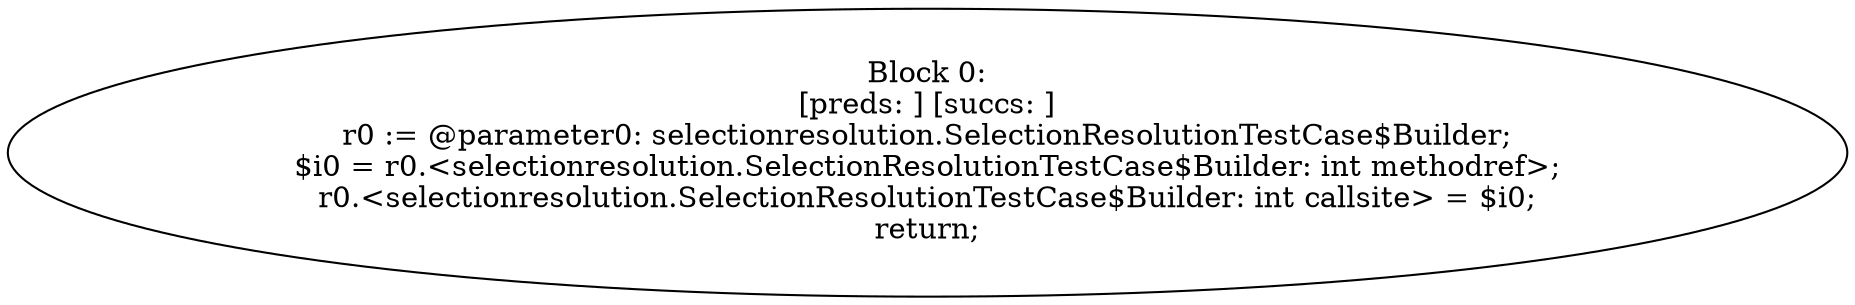 digraph "unitGraph" {
    "Block 0:
[preds: ] [succs: ]
r0 := @parameter0: selectionresolution.SelectionResolutionTestCase$Builder;
$i0 = r0.<selectionresolution.SelectionResolutionTestCase$Builder: int methodref>;
r0.<selectionresolution.SelectionResolutionTestCase$Builder: int callsite> = $i0;
return;
"
}
